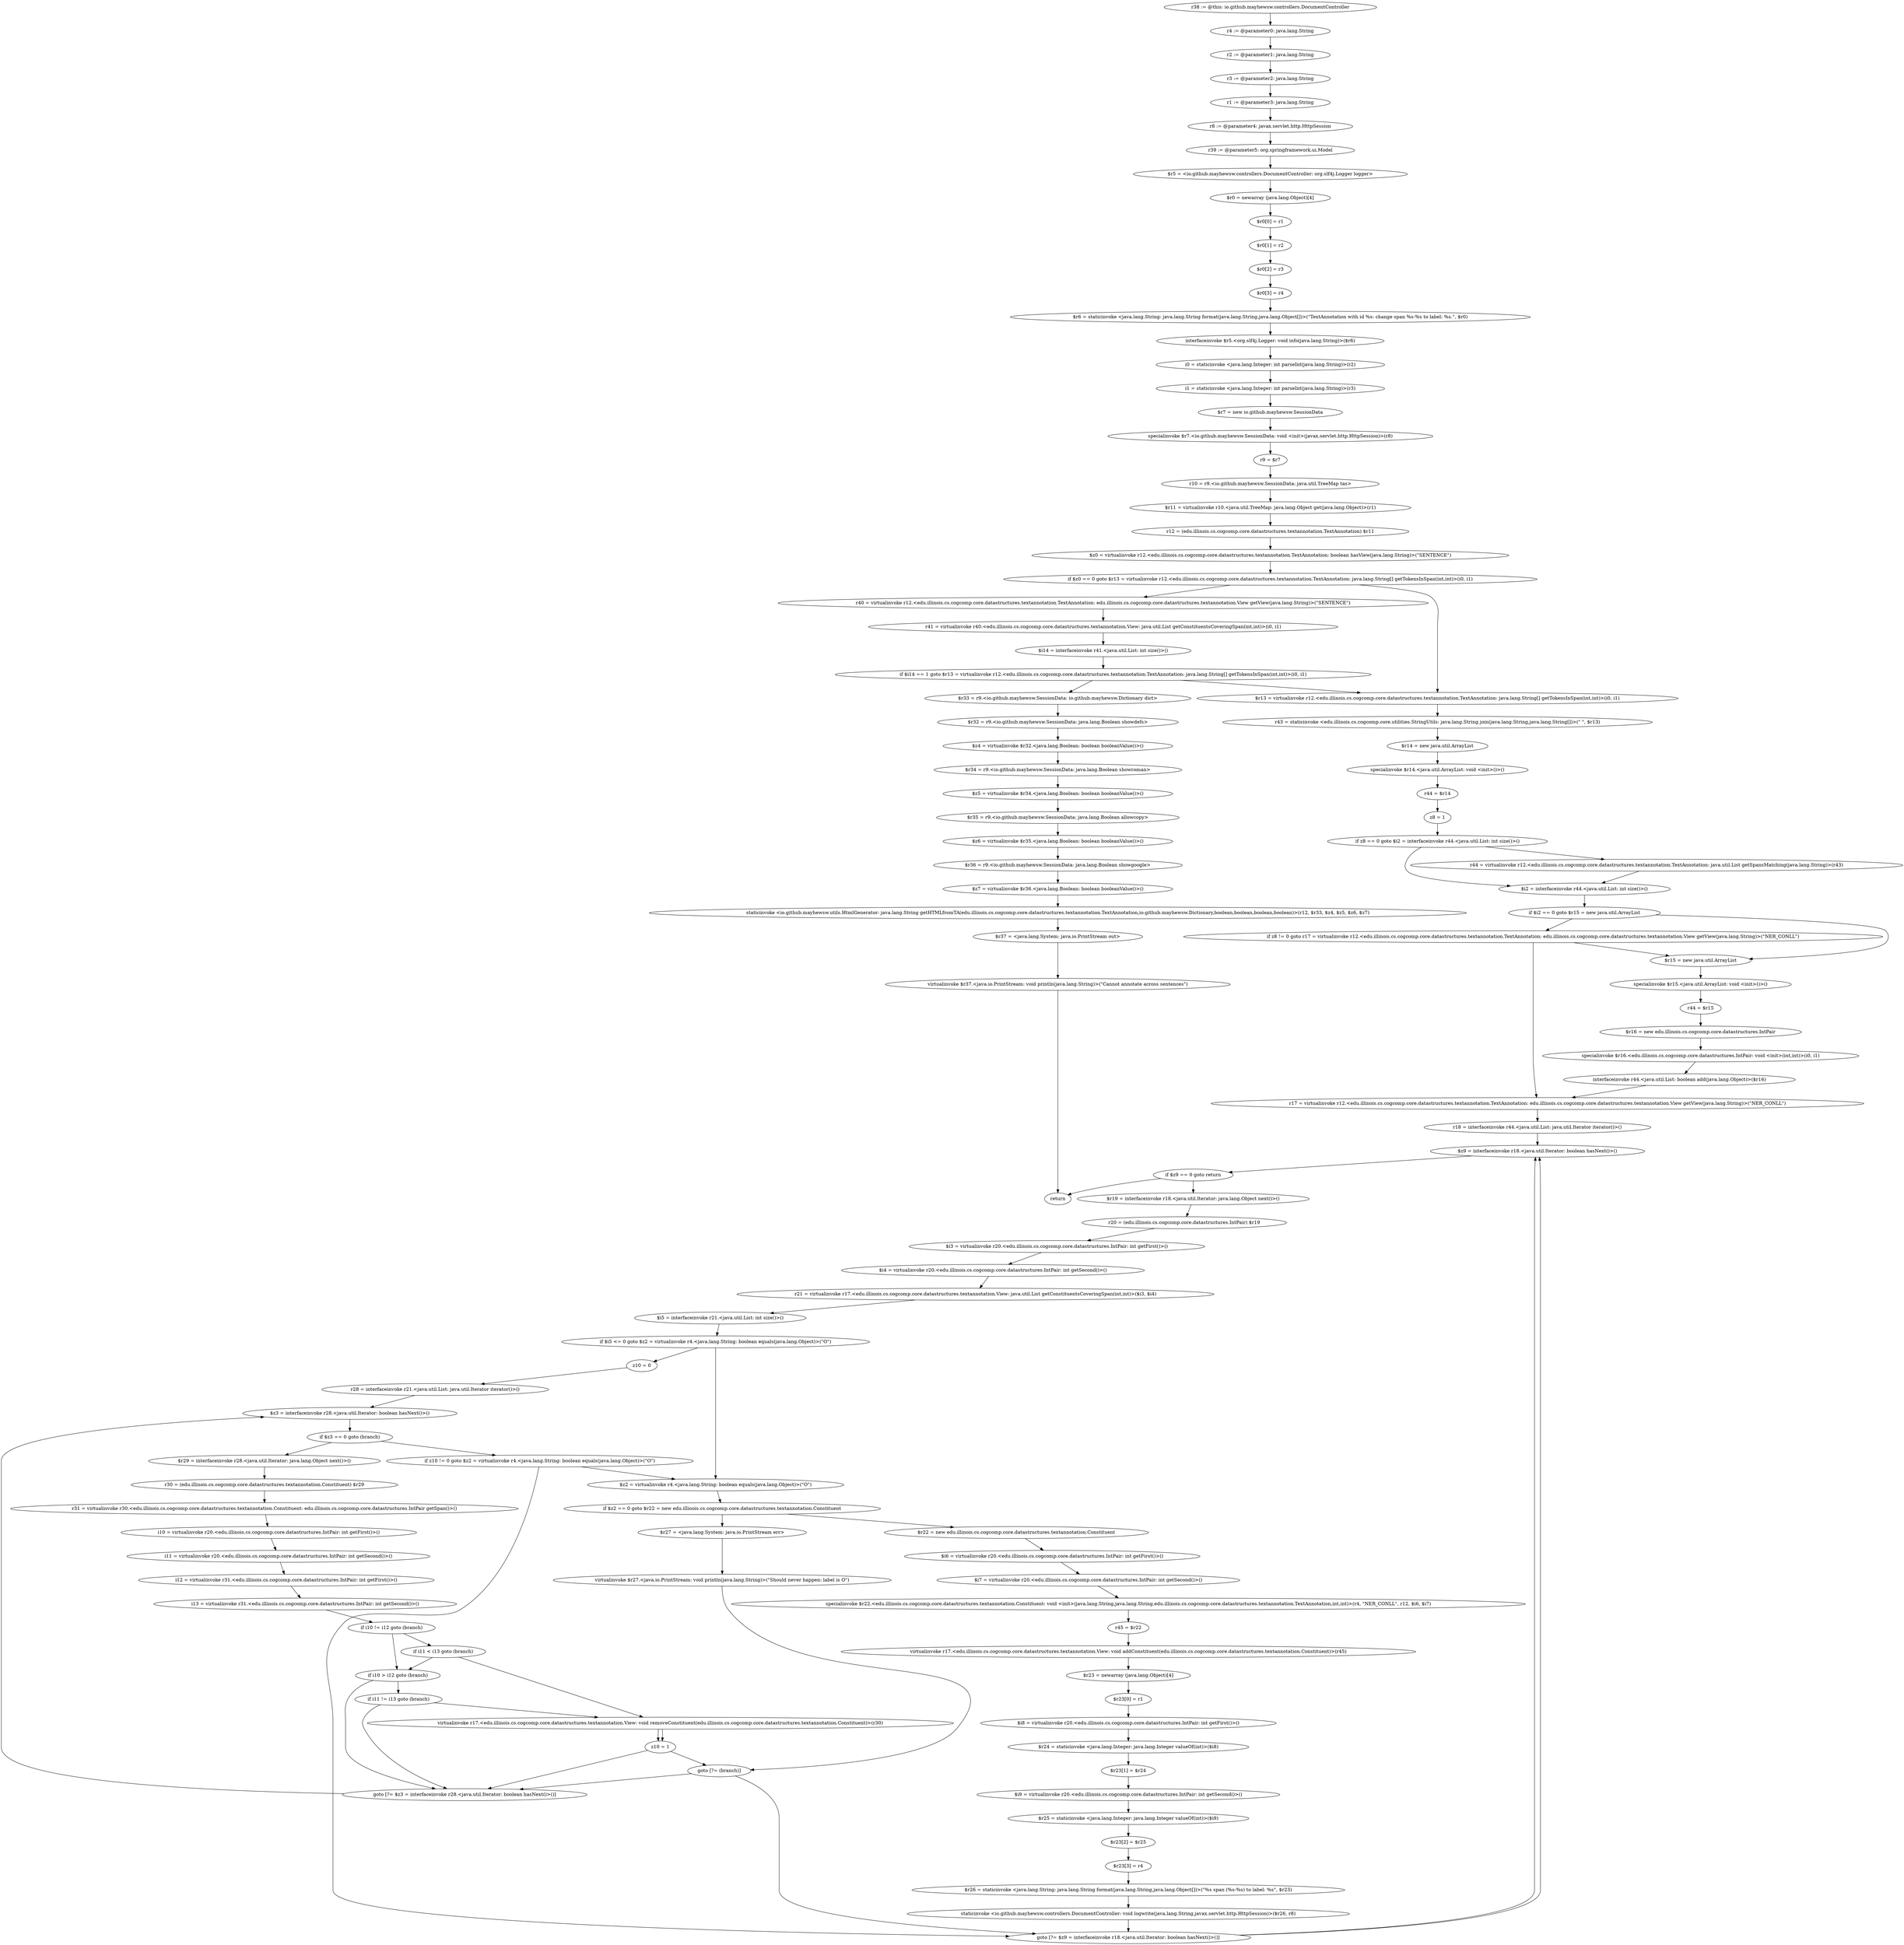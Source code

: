 digraph "unitGraph" {
    "r38 := @this: io.github.mayhewsw.controllers.DocumentController"
    "r4 := @parameter0: java.lang.String"
    "r2 := @parameter1: java.lang.String"
    "r3 := @parameter2: java.lang.String"
    "r1 := @parameter3: java.lang.String"
    "r8 := @parameter4: javax.servlet.http.HttpSession"
    "r39 := @parameter5: org.springframework.ui.Model"
    "$r5 = <io.github.mayhewsw.controllers.DocumentController: org.slf4j.Logger logger>"
    "$r0 = newarray (java.lang.Object)[4]"
    "$r0[0] = r1"
    "$r0[1] = r2"
    "$r0[2] = r3"
    "$r0[3] = r4"
    "$r6 = staticinvoke <java.lang.String: java.lang.String format(java.lang.String,java.lang.Object[])>(\"TextAnnotation with id %s: change span %s-%s to label: %s.\", $r0)"
    "interfaceinvoke $r5.<org.slf4j.Logger: void info(java.lang.String)>($r6)"
    "i0 = staticinvoke <java.lang.Integer: int parseInt(java.lang.String)>(r2)"
    "i1 = staticinvoke <java.lang.Integer: int parseInt(java.lang.String)>(r3)"
    "$r7 = new io.github.mayhewsw.SessionData"
    "specialinvoke $r7.<io.github.mayhewsw.SessionData: void <init>(javax.servlet.http.HttpSession)>(r8)"
    "r9 = $r7"
    "r10 = r9.<io.github.mayhewsw.SessionData: java.util.TreeMap tas>"
    "$r11 = virtualinvoke r10.<java.util.TreeMap: java.lang.Object get(java.lang.Object)>(r1)"
    "r12 = (edu.illinois.cs.cogcomp.core.datastructures.textannotation.TextAnnotation) $r11"
    "$z0 = virtualinvoke r12.<edu.illinois.cs.cogcomp.core.datastructures.textannotation.TextAnnotation: boolean hasView(java.lang.String)>(\"SENTENCE\")"
    "if $z0 == 0 goto $r13 = virtualinvoke r12.<edu.illinois.cs.cogcomp.core.datastructures.textannotation.TextAnnotation: java.lang.String[] getTokensInSpan(int,int)>(i0, i1)"
    "r40 = virtualinvoke r12.<edu.illinois.cs.cogcomp.core.datastructures.textannotation.TextAnnotation: edu.illinois.cs.cogcomp.core.datastructures.textannotation.View getView(java.lang.String)>(\"SENTENCE\")"
    "r41 = virtualinvoke r40.<edu.illinois.cs.cogcomp.core.datastructures.textannotation.View: java.util.List getConstituentsCoveringSpan(int,int)>(i0, i1)"
    "$i14 = interfaceinvoke r41.<java.util.List: int size()>()"
    "if $i14 == 1 goto $r13 = virtualinvoke r12.<edu.illinois.cs.cogcomp.core.datastructures.textannotation.TextAnnotation: java.lang.String[] getTokensInSpan(int,int)>(i0, i1)"
    "$r33 = r9.<io.github.mayhewsw.SessionData: io.github.mayhewsw.Dictionary dict>"
    "$r32 = r9.<io.github.mayhewsw.SessionData: java.lang.Boolean showdefs>"
    "$z4 = virtualinvoke $r32.<java.lang.Boolean: boolean booleanValue()>()"
    "$r34 = r9.<io.github.mayhewsw.SessionData: java.lang.Boolean showroman>"
    "$z5 = virtualinvoke $r34.<java.lang.Boolean: boolean booleanValue()>()"
    "$r35 = r9.<io.github.mayhewsw.SessionData: java.lang.Boolean allowcopy>"
    "$z6 = virtualinvoke $r35.<java.lang.Boolean: boolean booleanValue()>()"
    "$r36 = r9.<io.github.mayhewsw.SessionData: java.lang.Boolean showgoogle>"
    "$z7 = virtualinvoke $r36.<java.lang.Boolean: boolean booleanValue()>()"
    "staticinvoke <io.github.mayhewsw.utils.HtmlGenerator: java.lang.String getHTMLfromTA(edu.illinois.cs.cogcomp.core.datastructures.textannotation.TextAnnotation,io.github.mayhewsw.Dictionary,boolean,boolean,boolean,boolean)>(r12, $r33, $z4, $z5, $z6, $z7)"
    "$r37 = <java.lang.System: java.io.PrintStream out>"
    "virtualinvoke $r37.<java.io.PrintStream: void println(java.lang.String)>(\"Cannot annotate across sentences\")"
    "return"
    "$r13 = virtualinvoke r12.<edu.illinois.cs.cogcomp.core.datastructures.textannotation.TextAnnotation: java.lang.String[] getTokensInSpan(int,int)>(i0, i1)"
    "r43 = staticinvoke <edu.illinois.cs.cogcomp.core.utilities.StringUtils: java.lang.String join(java.lang.String,java.lang.String[])>(\" \", $r13)"
    "$r14 = new java.util.ArrayList"
    "specialinvoke $r14.<java.util.ArrayList: void <init>()>()"
    "r44 = $r14"
    "z8 = 1"
    "if z8 == 0 goto $i2 = interfaceinvoke r44.<java.util.List: int size()>()"
    "r44 = virtualinvoke r12.<edu.illinois.cs.cogcomp.core.datastructures.textannotation.TextAnnotation: java.util.List getSpansMatching(java.lang.String)>(r43)"
    "$i2 = interfaceinvoke r44.<java.util.List: int size()>()"
    "if $i2 == 0 goto $r15 = new java.util.ArrayList"
    "if z8 != 0 goto r17 = virtualinvoke r12.<edu.illinois.cs.cogcomp.core.datastructures.textannotation.TextAnnotation: edu.illinois.cs.cogcomp.core.datastructures.textannotation.View getView(java.lang.String)>(\"NER_CONLL\")"
    "$r15 = new java.util.ArrayList"
    "specialinvoke $r15.<java.util.ArrayList: void <init>()>()"
    "r44 = $r15"
    "$r16 = new edu.illinois.cs.cogcomp.core.datastructures.IntPair"
    "specialinvoke $r16.<edu.illinois.cs.cogcomp.core.datastructures.IntPair: void <init>(int,int)>(i0, i1)"
    "interfaceinvoke r44.<java.util.List: boolean add(java.lang.Object)>($r16)"
    "r17 = virtualinvoke r12.<edu.illinois.cs.cogcomp.core.datastructures.textannotation.TextAnnotation: edu.illinois.cs.cogcomp.core.datastructures.textannotation.View getView(java.lang.String)>(\"NER_CONLL\")"
    "r18 = interfaceinvoke r44.<java.util.List: java.util.Iterator iterator()>()"
    "$z9 = interfaceinvoke r18.<java.util.Iterator: boolean hasNext()>()"
    "if $z9 == 0 goto return"
    "$r19 = interfaceinvoke r18.<java.util.Iterator: java.lang.Object next()>()"
    "r20 = (edu.illinois.cs.cogcomp.core.datastructures.IntPair) $r19"
    "$i3 = virtualinvoke r20.<edu.illinois.cs.cogcomp.core.datastructures.IntPair: int getFirst()>()"
    "$i4 = virtualinvoke r20.<edu.illinois.cs.cogcomp.core.datastructures.IntPair: int getSecond()>()"
    "r21 = virtualinvoke r17.<edu.illinois.cs.cogcomp.core.datastructures.textannotation.View: java.util.List getConstituentsCoveringSpan(int,int)>($i3, $i4)"
    "$i5 = interfaceinvoke r21.<java.util.List: int size()>()"
    "if $i5 <= 0 goto $z2 = virtualinvoke r4.<java.lang.String: boolean equals(java.lang.Object)>(\"O\")"
    "z10 = 0"
    "r28 = interfaceinvoke r21.<java.util.List: java.util.Iterator iterator()>()"
    "$z3 = interfaceinvoke r28.<java.util.Iterator: boolean hasNext()>()"
    "if $z3 == 0 goto (branch)"
    "$r29 = interfaceinvoke r28.<java.util.Iterator: java.lang.Object next()>()"
    "r30 = (edu.illinois.cs.cogcomp.core.datastructures.textannotation.Constituent) $r29"
    "r31 = virtualinvoke r30.<edu.illinois.cs.cogcomp.core.datastructures.textannotation.Constituent: edu.illinois.cs.cogcomp.core.datastructures.IntPair getSpan()>()"
    "i10 = virtualinvoke r20.<edu.illinois.cs.cogcomp.core.datastructures.IntPair: int getFirst()>()"
    "i11 = virtualinvoke r20.<edu.illinois.cs.cogcomp.core.datastructures.IntPair: int getSecond()>()"
    "i12 = virtualinvoke r31.<edu.illinois.cs.cogcomp.core.datastructures.IntPair: int getFirst()>()"
    "i13 = virtualinvoke r31.<edu.illinois.cs.cogcomp.core.datastructures.IntPair: int getSecond()>()"
    "if i10 != i12 goto (branch)"
    "if i11 < i13 goto (branch)"
    "virtualinvoke r17.<edu.illinois.cs.cogcomp.core.datastructures.textannotation.View: void removeConstituent(edu.illinois.cs.cogcomp.core.datastructures.textannotation.Constituent)>(r30)"
    "z10 = 1"
    "goto [?= (branch)]"
    "if i10 > i12 goto (branch)"
    "if i11 != i13 goto (branch)"
    "goto [?= $z3 = interfaceinvoke r28.<java.util.Iterator: boolean hasNext()>()]"
    "if z10 != 0 goto $z2 = virtualinvoke r4.<java.lang.String: boolean equals(java.lang.Object)>(\"O\")"
    "goto [?= $z9 = interfaceinvoke r18.<java.util.Iterator: boolean hasNext()>()]"
    "$z2 = virtualinvoke r4.<java.lang.String: boolean equals(java.lang.Object)>(\"O\")"
    "if $z2 == 0 goto $r22 = new edu.illinois.cs.cogcomp.core.datastructures.textannotation.Constituent"
    "$r27 = <java.lang.System: java.io.PrintStream err>"
    "virtualinvoke $r27.<java.io.PrintStream: void println(java.lang.String)>(\"Should never happen: label is O\")"
    "$r22 = new edu.illinois.cs.cogcomp.core.datastructures.textannotation.Constituent"
    "$i6 = virtualinvoke r20.<edu.illinois.cs.cogcomp.core.datastructures.IntPair: int getFirst()>()"
    "$i7 = virtualinvoke r20.<edu.illinois.cs.cogcomp.core.datastructures.IntPair: int getSecond()>()"
    "specialinvoke $r22.<edu.illinois.cs.cogcomp.core.datastructures.textannotation.Constituent: void <init>(java.lang.String,java.lang.String,edu.illinois.cs.cogcomp.core.datastructures.textannotation.TextAnnotation,int,int)>(r4, \"NER_CONLL\", r12, $i6, $i7)"
    "r45 = $r22"
    "virtualinvoke r17.<edu.illinois.cs.cogcomp.core.datastructures.textannotation.View: void addConstituent(edu.illinois.cs.cogcomp.core.datastructures.textannotation.Constituent)>(r45)"
    "$r23 = newarray (java.lang.Object)[4]"
    "$r23[0] = r1"
    "$i8 = virtualinvoke r20.<edu.illinois.cs.cogcomp.core.datastructures.IntPair: int getFirst()>()"
    "$r24 = staticinvoke <java.lang.Integer: java.lang.Integer valueOf(int)>($i8)"
    "$r23[1] = $r24"
    "$i9 = virtualinvoke r20.<edu.illinois.cs.cogcomp.core.datastructures.IntPair: int getSecond()>()"
    "$r25 = staticinvoke <java.lang.Integer: java.lang.Integer valueOf(int)>($i9)"
    "$r23[2] = $r25"
    "$r23[3] = r4"
    "$r26 = staticinvoke <java.lang.String: java.lang.String format(java.lang.String,java.lang.Object[])>(\"%s span (%s-%s) to label: %s\", $r23)"
    "staticinvoke <io.github.mayhewsw.controllers.DocumentController: void logwrite(java.lang.String,javax.servlet.http.HttpSession)>($r26, r8)"
    "r38 := @this: io.github.mayhewsw.controllers.DocumentController"->"r4 := @parameter0: java.lang.String";
    "r4 := @parameter0: java.lang.String"->"r2 := @parameter1: java.lang.String";
    "r2 := @parameter1: java.lang.String"->"r3 := @parameter2: java.lang.String";
    "r3 := @parameter2: java.lang.String"->"r1 := @parameter3: java.lang.String";
    "r1 := @parameter3: java.lang.String"->"r8 := @parameter4: javax.servlet.http.HttpSession";
    "r8 := @parameter4: javax.servlet.http.HttpSession"->"r39 := @parameter5: org.springframework.ui.Model";
    "r39 := @parameter5: org.springframework.ui.Model"->"$r5 = <io.github.mayhewsw.controllers.DocumentController: org.slf4j.Logger logger>";
    "$r5 = <io.github.mayhewsw.controllers.DocumentController: org.slf4j.Logger logger>"->"$r0 = newarray (java.lang.Object)[4]";
    "$r0 = newarray (java.lang.Object)[4]"->"$r0[0] = r1";
    "$r0[0] = r1"->"$r0[1] = r2";
    "$r0[1] = r2"->"$r0[2] = r3";
    "$r0[2] = r3"->"$r0[3] = r4";
    "$r0[3] = r4"->"$r6 = staticinvoke <java.lang.String: java.lang.String format(java.lang.String,java.lang.Object[])>(\"TextAnnotation with id %s: change span %s-%s to label: %s.\", $r0)";
    "$r6 = staticinvoke <java.lang.String: java.lang.String format(java.lang.String,java.lang.Object[])>(\"TextAnnotation with id %s: change span %s-%s to label: %s.\", $r0)"->"interfaceinvoke $r5.<org.slf4j.Logger: void info(java.lang.String)>($r6)";
    "interfaceinvoke $r5.<org.slf4j.Logger: void info(java.lang.String)>($r6)"->"i0 = staticinvoke <java.lang.Integer: int parseInt(java.lang.String)>(r2)";
    "i0 = staticinvoke <java.lang.Integer: int parseInt(java.lang.String)>(r2)"->"i1 = staticinvoke <java.lang.Integer: int parseInt(java.lang.String)>(r3)";
    "i1 = staticinvoke <java.lang.Integer: int parseInt(java.lang.String)>(r3)"->"$r7 = new io.github.mayhewsw.SessionData";
    "$r7 = new io.github.mayhewsw.SessionData"->"specialinvoke $r7.<io.github.mayhewsw.SessionData: void <init>(javax.servlet.http.HttpSession)>(r8)";
    "specialinvoke $r7.<io.github.mayhewsw.SessionData: void <init>(javax.servlet.http.HttpSession)>(r8)"->"r9 = $r7";
    "r9 = $r7"->"r10 = r9.<io.github.mayhewsw.SessionData: java.util.TreeMap tas>";
    "r10 = r9.<io.github.mayhewsw.SessionData: java.util.TreeMap tas>"->"$r11 = virtualinvoke r10.<java.util.TreeMap: java.lang.Object get(java.lang.Object)>(r1)";
    "$r11 = virtualinvoke r10.<java.util.TreeMap: java.lang.Object get(java.lang.Object)>(r1)"->"r12 = (edu.illinois.cs.cogcomp.core.datastructures.textannotation.TextAnnotation) $r11";
    "r12 = (edu.illinois.cs.cogcomp.core.datastructures.textannotation.TextAnnotation) $r11"->"$z0 = virtualinvoke r12.<edu.illinois.cs.cogcomp.core.datastructures.textannotation.TextAnnotation: boolean hasView(java.lang.String)>(\"SENTENCE\")";
    "$z0 = virtualinvoke r12.<edu.illinois.cs.cogcomp.core.datastructures.textannotation.TextAnnotation: boolean hasView(java.lang.String)>(\"SENTENCE\")"->"if $z0 == 0 goto $r13 = virtualinvoke r12.<edu.illinois.cs.cogcomp.core.datastructures.textannotation.TextAnnotation: java.lang.String[] getTokensInSpan(int,int)>(i0, i1)";
    "if $z0 == 0 goto $r13 = virtualinvoke r12.<edu.illinois.cs.cogcomp.core.datastructures.textannotation.TextAnnotation: java.lang.String[] getTokensInSpan(int,int)>(i0, i1)"->"r40 = virtualinvoke r12.<edu.illinois.cs.cogcomp.core.datastructures.textannotation.TextAnnotation: edu.illinois.cs.cogcomp.core.datastructures.textannotation.View getView(java.lang.String)>(\"SENTENCE\")";
    "if $z0 == 0 goto $r13 = virtualinvoke r12.<edu.illinois.cs.cogcomp.core.datastructures.textannotation.TextAnnotation: java.lang.String[] getTokensInSpan(int,int)>(i0, i1)"->"$r13 = virtualinvoke r12.<edu.illinois.cs.cogcomp.core.datastructures.textannotation.TextAnnotation: java.lang.String[] getTokensInSpan(int,int)>(i0, i1)";
    "r40 = virtualinvoke r12.<edu.illinois.cs.cogcomp.core.datastructures.textannotation.TextAnnotation: edu.illinois.cs.cogcomp.core.datastructures.textannotation.View getView(java.lang.String)>(\"SENTENCE\")"->"r41 = virtualinvoke r40.<edu.illinois.cs.cogcomp.core.datastructures.textannotation.View: java.util.List getConstituentsCoveringSpan(int,int)>(i0, i1)";
    "r41 = virtualinvoke r40.<edu.illinois.cs.cogcomp.core.datastructures.textannotation.View: java.util.List getConstituentsCoveringSpan(int,int)>(i0, i1)"->"$i14 = interfaceinvoke r41.<java.util.List: int size()>()";
    "$i14 = interfaceinvoke r41.<java.util.List: int size()>()"->"if $i14 == 1 goto $r13 = virtualinvoke r12.<edu.illinois.cs.cogcomp.core.datastructures.textannotation.TextAnnotation: java.lang.String[] getTokensInSpan(int,int)>(i0, i1)";
    "if $i14 == 1 goto $r13 = virtualinvoke r12.<edu.illinois.cs.cogcomp.core.datastructures.textannotation.TextAnnotation: java.lang.String[] getTokensInSpan(int,int)>(i0, i1)"->"$r33 = r9.<io.github.mayhewsw.SessionData: io.github.mayhewsw.Dictionary dict>";
    "if $i14 == 1 goto $r13 = virtualinvoke r12.<edu.illinois.cs.cogcomp.core.datastructures.textannotation.TextAnnotation: java.lang.String[] getTokensInSpan(int,int)>(i0, i1)"->"$r13 = virtualinvoke r12.<edu.illinois.cs.cogcomp.core.datastructures.textannotation.TextAnnotation: java.lang.String[] getTokensInSpan(int,int)>(i0, i1)";
    "$r33 = r9.<io.github.mayhewsw.SessionData: io.github.mayhewsw.Dictionary dict>"->"$r32 = r9.<io.github.mayhewsw.SessionData: java.lang.Boolean showdefs>";
    "$r32 = r9.<io.github.mayhewsw.SessionData: java.lang.Boolean showdefs>"->"$z4 = virtualinvoke $r32.<java.lang.Boolean: boolean booleanValue()>()";
    "$z4 = virtualinvoke $r32.<java.lang.Boolean: boolean booleanValue()>()"->"$r34 = r9.<io.github.mayhewsw.SessionData: java.lang.Boolean showroman>";
    "$r34 = r9.<io.github.mayhewsw.SessionData: java.lang.Boolean showroman>"->"$z5 = virtualinvoke $r34.<java.lang.Boolean: boolean booleanValue()>()";
    "$z5 = virtualinvoke $r34.<java.lang.Boolean: boolean booleanValue()>()"->"$r35 = r9.<io.github.mayhewsw.SessionData: java.lang.Boolean allowcopy>";
    "$r35 = r9.<io.github.mayhewsw.SessionData: java.lang.Boolean allowcopy>"->"$z6 = virtualinvoke $r35.<java.lang.Boolean: boolean booleanValue()>()";
    "$z6 = virtualinvoke $r35.<java.lang.Boolean: boolean booleanValue()>()"->"$r36 = r9.<io.github.mayhewsw.SessionData: java.lang.Boolean showgoogle>";
    "$r36 = r9.<io.github.mayhewsw.SessionData: java.lang.Boolean showgoogle>"->"$z7 = virtualinvoke $r36.<java.lang.Boolean: boolean booleanValue()>()";
    "$z7 = virtualinvoke $r36.<java.lang.Boolean: boolean booleanValue()>()"->"staticinvoke <io.github.mayhewsw.utils.HtmlGenerator: java.lang.String getHTMLfromTA(edu.illinois.cs.cogcomp.core.datastructures.textannotation.TextAnnotation,io.github.mayhewsw.Dictionary,boolean,boolean,boolean,boolean)>(r12, $r33, $z4, $z5, $z6, $z7)";
    "staticinvoke <io.github.mayhewsw.utils.HtmlGenerator: java.lang.String getHTMLfromTA(edu.illinois.cs.cogcomp.core.datastructures.textannotation.TextAnnotation,io.github.mayhewsw.Dictionary,boolean,boolean,boolean,boolean)>(r12, $r33, $z4, $z5, $z6, $z7)"->"$r37 = <java.lang.System: java.io.PrintStream out>";
    "$r37 = <java.lang.System: java.io.PrintStream out>"->"virtualinvoke $r37.<java.io.PrintStream: void println(java.lang.String)>(\"Cannot annotate across sentences\")";
    "virtualinvoke $r37.<java.io.PrintStream: void println(java.lang.String)>(\"Cannot annotate across sentences\")"->"return";
    "$r13 = virtualinvoke r12.<edu.illinois.cs.cogcomp.core.datastructures.textannotation.TextAnnotation: java.lang.String[] getTokensInSpan(int,int)>(i0, i1)"->"r43 = staticinvoke <edu.illinois.cs.cogcomp.core.utilities.StringUtils: java.lang.String join(java.lang.String,java.lang.String[])>(\" \", $r13)";
    "r43 = staticinvoke <edu.illinois.cs.cogcomp.core.utilities.StringUtils: java.lang.String join(java.lang.String,java.lang.String[])>(\" \", $r13)"->"$r14 = new java.util.ArrayList";
    "$r14 = new java.util.ArrayList"->"specialinvoke $r14.<java.util.ArrayList: void <init>()>()";
    "specialinvoke $r14.<java.util.ArrayList: void <init>()>()"->"r44 = $r14";
    "r44 = $r14"->"z8 = 1";
    "z8 = 1"->"if z8 == 0 goto $i2 = interfaceinvoke r44.<java.util.List: int size()>()";
    "if z8 == 0 goto $i2 = interfaceinvoke r44.<java.util.List: int size()>()"->"r44 = virtualinvoke r12.<edu.illinois.cs.cogcomp.core.datastructures.textannotation.TextAnnotation: java.util.List getSpansMatching(java.lang.String)>(r43)";
    "if z8 == 0 goto $i2 = interfaceinvoke r44.<java.util.List: int size()>()"->"$i2 = interfaceinvoke r44.<java.util.List: int size()>()";
    "r44 = virtualinvoke r12.<edu.illinois.cs.cogcomp.core.datastructures.textannotation.TextAnnotation: java.util.List getSpansMatching(java.lang.String)>(r43)"->"$i2 = interfaceinvoke r44.<java.util.List: int size()>()";
    "$i2 = interfaceinvoke r44.<java.util.List: int size()>()"->"if $i2 == 0 goto $r15 = new java.util.ArrayList";
    "if $i2 == 0 goto $r15 = new java.util.ArrayList"->"if z8 != 0 goto r17 = virtualinvoke r12.<edu.illinois.cs.cogcomp.core.datastructures.textannotation.TextAnnotation: edu.illinois.cs.cogcomp.core.datastructures.textannotation.View getView(java.lang.String)>(\"NER_CONLL\")";
    "if $i2 == 0 goto $r15 = new java.util.ArrayList"->"$r15 = new java.util.ArrayList";
    "if z8 != 0 goto r17 = virtualinvoke r12.<edu.illinois.cs.cogcomp.core.datastructures.textannotation.TextAnnotation: edu.illinois.cs.cogcomp.core.datastructures.textannotation.View getView(java.lang.String)>(\"NER_CONLL\")"->"$r15 = new java.util.ArrayList";
    "if z8 != 0 goto r17 = virtualinvoke r12.<edu.illinois.cs.cogcomp.core.datastructures.textannotation.TextAnnotation: edu.illinois.cs.cogcomp.core.datastructures.textannotation.View getView(java.lang.String)>(\"NER_CONLL\")"->"r17 = virtualinvoke r12.<edu.illinois.cs.cogcomp.core.datastructures.textannotation.TextAnnotation: edu.illinois.cs.cogcomp.core.datastructures.textannotation.View getView(java.lang.String)>(\"NER_CONLL\")";
    "$r15 = new java.util.ArrayList"->"specialinvoke $r15.<java.util.ArrayList: void <init>()>()";
    "specialinvoke $r15.<java.util.ArrayList: void <init>()>()"->"r44 = $r15";
    "r44 = $r15"->"$r16 = new edu.illinois.cs.cogcomp.core.datastructures.IntPair";
    "$r16 = new edu.illinois.cs.cogcomp.core.datastructures.IntPair"->"specialinvoke $r16.<edu.illinois.cs.cogcomp.core.datastructures.IntPair: void <init>(int,int)>(i0, i1)";
    "specialinvoke $r16.<edu.illinois.cs.cogcomp.core.datastructures.IntPair: void <init>(int,int)>(i0, i1)"->"interfaceinvoke r44.<java.util.List: boolean add(java.lang.Object)>($r16)";
    "interfaceinvoke r44.<java.util.List: boolean add(java.lang.Object)>($r16)"->"r17 = virtualinvoke r12.<edu.illinois.cs.cogcomp.core.datastructures.textannotation.TextAnnotation: edu.illinois.cs.cogcomp.core.datastructures.textannotation.View getView(java.lang.String)>(\"NER_CONLL\")";
    "r17 = virtualinvoke r12.<edu.illinois.cs.cogcomp.core.datastructures.textannotation.TextAnnotation: edu.illinois.cs.cogcomp.core.datastructures.textannotation.View getView(java.lang.String)>(\"NER_CONLL\")"->"r18 = interfaceinvoke r44.<java.util.List: java.util.Iterator iterator()>()";
    "r18 = interfaceinvoke r44.<java.util.List: java.util.Iterator iterator()>()"->"$z9 = interfaceinvoke r18.<java.util.Iterator: boolean hasNext()>()";
    "$z9 = interfaceinvoke r18.<java.util.Iterator: boolean hasNext()>()"->"if $z9 == 0 goto return";
    "if $z9 == 0 goto return"->"$r19 = interfaceinvoke r18.<java.util.Iterator: java.lang.Object next()>()";
    "if $z9 == 0 goto return"->"return";
    "$r19 = interfaceinvoke r18.<java.util.Iterator: java.lang.Object next()>()"->"r20 = (edu.illinois.cs.cogcomp.core.datastructures.IntPair) $r19";
    "r20 = (edu.illinois.cs.cogcomp.core.datastructures.IntPair) $r19"->"$i3 = virtualinvoke r20.<edu.illinois.cs.cogcomp.core.datastructures.IntPair: int getFirst()>()";
    "$i3 = virtualinvoke r20.<edu.illinois.cs.cogcomp.core.datastructures.IntPair: int getFirst()>()"->"$i4 = virtualinvoke r20.<edu.illinois.cs.cogcomp.core.datastructures.IntPair: int getSecond()>()";
    "$i4 = virtualinvoke r20.<edu.illinois.cs.cogcomp.core.datastructures.IntPair: int getSecond()>()"->"r21 = virtualinvoke r17.<edu.illinois.cs.cogcomp.core.datastructures.textannotation.View: java.util.List getConstituentsCoveringSpan(int,int)>($i3, $i4)";
    "r21 = virtualinvoke r17.<edu.illinois.cs.cogcomp.core.datastructures.textannotation.View: java.util.List getConstituentsCoveringSpan(int,int)>($i3, $i4)"->"$i5 = interfaceinvoke r21.<java.util.List: int size()>()";
    "$i5 = interfaceinvoke r21.<java.util.List: int size()>()"->"if $i5 <= 0 goto $z2 = virtualinvoke r4.<java.lang.String: boolean equals(java.lang.Object)>(\"O\")";
    "if $i5 <= 0 goto $z2 = virtualinvoke r4.<java.lang.String: boolean equals(java.lang.Object)>(\"O\")"->"z10 = 0";
    "if $i5 <= 0 goto $z2 = virtualinvoke r4.<java.lang.String: boolean equals(java.lang.Object)>(\"O\")"->"$z2 = virtualinvoke r4.<java.lang.String: boolean equals(java.lang.Object)>(\"O\")";
    "z10 = 0"->"r28 = interfaceinvoke r21.<java.util.List: java.util.Iterator iterator()>()";
    "r28 = interfaceinvoke r21.<java.util.List: java.util.Iterator iterator()>()"->"$z3 = interfaceinvoke r28.<java.util.Iterator: boolean hasNext()>()";
    "$z3 = interfaceinvoke r28.<java.util.Iterator: boolean hasNext()>()"->"if $z3 == 0 goto (branch)";
    "if $z3 == 0 goto (branch)"->"$r29 = interfaceinvoke r28.<java.util.Iterator: java.lang.Object next()>()";
    "if $z3 == 0 goto (branch)"->"if z10 != 0 goto $z2 = virtualinvoke r4.<java.lang.String: boolean equals(java.lang.Object)>(\"O\")";
    "$r29 = interfaceinvoke r28.<java.util.Iterator: java.lang.Object next()>()"->"r30 = (edu.illinois.cs.cogcomp.core.datastructures.textannotation.Constituent) $r29";
    "r30 = (edu.illinois.cs.cogcomp.core.datastructures.textannotation.Constituent) $r29"->"r31 = virtualinvoke r30.<edu.illinois.cs.cogcomp.core.datastructures.textannotation.Constituent: edu.illinois.cs.cogcomp.core.datastructures.IntPair getSpan()>()";
    "r31 = virtualinvoke r30.<edu.illinois.cs.cogcomp.core.datastructures.textannotation.Constituent: edu.illinois.cs.cogcomp.core.datastructures.IntPair getSpan()>()"->"i10 = virtualinvoke r20.<edu.illinois.cs.cogcomp.core.datastructures.IntPair: int getFirst()>()";
    "i10 = virtualinvoke r20.<edu.illinois.cs.cogcomp.core.datastructures.IntPair: int getFirst()>()"->"i11 = virtualinvoke r20.<edu.illinois.cs.cogcomp.core.datastructures.IntPair: int getSecond()>()";
    "i11 = virtualinvoke r20.<edu.illinois.cs.cogcomp.core.datastructures.IntPair: int getSecond()>()"->"i12 = virtualinvoke r31.<edu.illinois.cs.cogcomp.core.datastructures.IntPair: int getFirst()>()";
    "i12 = virtualinvoke r31.<edu.illinois.cs.cogcomp.core.datastructures.IntPair: int getFirst()>()"->"i13 = virtualinvoke r31.<edu.illinois.cs.cogcomp.core.datastructures.IntPair: int getSecond()>()";
    "i13 = virtualinvoke r31.<edu.illinois.cs.cogcomp.core.datastructures.IntPair: int getSecond()>()"->"if i10 != i12 goto (branch)";
    "if i10 != i12 goto (branch)"->"if i11 < i13 goto (branch)";
    "if i10 != i12 goto (branch)"->"if i10 > i12 goto (branch)";
    "if i11 < i13 goto (branch)"->"virtualinvoke r17.<edu.illinois.cs.cogcomp.core.datastructures.textannotation.View: void removeConstituent(edu.illinois.cs.cogcomp.core.datastructures.textannotation.Constituent)>(r30)";
    "if i11 < i13 goto (branch)"->"if i10 > i12 goto (branch)";
    "virtualinvoke r17.<edu.illinois.cs.cogcomp.core.datastructures.textannotation.View: void removeConstituent(edu.illinois.cs.cogcomp.core.datastructures.textannotation.Constituent)>(r30)"->"z10 = 1";
    "z10 = 1"->"goto [?= (branch)]";
    "goto [?= (branch)]"->"goto [?= $z3 = interfaceinvoke r28.<java.util.Iterator: boolean hasNext()>()]";
    "if i10 > i12 goto (branch)"->"if i11 != i13 goto (branch)";
    "if i10 > i12 goto (branch)"->"goto [?= $z3 = interfaceinvoke r28.<java.util.Iterator: boolean hasNext()>()]";
    "if i11 != i13 goto (branch)"->"virtualinvoke r17.<edu.illinois.cs.cogcomp.core.datastructures.textannotation.View: void removeConstituent(edu.illinois.cs.cogcomp.core.datastructures.textannotation.Constituent)>(r30)";
    "if i11 != i13 goto (branch)"->"goto [?= $z3 = interfaceinvoke r28.<java.util.Iterator: boolean hasNext()>()]";
    "virtualinvoke r17.<edu.illinois.cs.cogcomp.core.datastructures.textannotation.View: void removeConstituent(edu.illinois.cs.cogcomp.core.datastructures.textannotation.Constituent)>(r30)"->"z10 = 1";
    "z10 = 1"->"goto [?= $z3 = interfaceinvoke r28.<java.util.Iterator: boolean hasNext()>()]";
    "goto [?= $z3 = interfaceinvoke r28.<java.util.Iterator: boolean hasNext()>()]"->"$z3 = interfaceinvoke r28.<java.util.Iterator: boolean hasNext()>()";
    "if z10 != 0 goto $z2 = virtualinvoke r4.<java.lang.String: boolean equals(java.lang.Object)>(\"O\")"->"goto [?= $z9 = interfaceinvoke r18.<java.util.Iterator: boolean hasNext()>()]";
    "if z10 != 0 goto $z2 = virtualinvoke r4.<java.lang.String: boolean equals(java.lang.Object)>(\"O\")"->"$z2 = virtualinvoke r4.<java.lang.String: boolean equals(java.lang.Object)>(\"O\")";
    "goto [?= $z9 = interfaceinvoke r18.<java.util.Iterator: boolean hasNext()>()]"->"$z9 = interfaceinvoke r18.<java.util.Iterator: boolean hasNext()>()";
    "$z2 = virtualinvoke r4.<java.lang.String: boolean equals(java.lang.Object)>(\"O\")"->"if $z2 == 0 goto $r22 = new edu.illinois.cs.cogcomp.core.datastructures.textannotation.Constituent";
    "if $z2 == 0 goto $r22 = new edu.illinois.cs.cogcomp.core.datastructures.textannotation.Constituent"->"$r27 = <java.lang.System: java.io.PrintStream err>";
    "if $z2 == 0 goto $r22 = new edu.illinois.cs.cogcomp.core.datastructures.textannotation.Constituent"->"$r22 = new edu.illinois.cs.cogcomp.core.datastructures.textannotation.Constituent";
    "$r27 = <java.lang.System: java.io.PrintStream err>"->"virtualinvoke $r27.<java.io.PrintStream: void println(java.lang.String)>(\"Should never happen: label is O\")";
    "virtualinvoke $r27.<java.io.PrintStream: void println(java.lang.String)>(\"Should never happen: label is O\")"->"goto [?= (branch)]";
    "goto [?= (branch)]"->"goto [?= $z9 = interfaceinvoke r18.<java.util.Iterator: boolean hasNext()>()]";
    "$r22 = new edu.illinois.cs.cogcomp.core.datastructures.textannotation.Constituent"->"$i6 = virtualinvoke r20.<edu.illinois.cs.cogcomp.core.datastructures.IntPair: int getFirst()>()";
    "$i6 = virtualinvoke r20.<edu.illinois.cs.cogcomp.core.datastructures.IntPair: int getFirst()>()"->"$i7 = virtualinvoke r20.<edu.illinois.cs.cogcomp.core.datastructures.IntPair: int getSecond()>()";
    "$i7 = virtualinvoke r20.<edu.illinois.cs.cogcomp.core.datastructures.IntPair: int getSecond()>()"->"specialinvoke $r22.<edu.illinois.cs.cogcomp.core.datastructures.textannotation.Constituent: void <init>(java.lang.String,java.lang.String,edu.illinois.cs.cogcomp.core.datastructures.textannotation.TextAnnotation,int,int)>(r4, \"NER_CONLL\", r12, $i6, $i7)";
    "specialinvoke $r22.<edu.illinois.cs.cogcomp.core.datastructures.textannotation.Constituent: void <init>(java.lang.String,java.lang.String,edu.illinois.cs.cogcomp.core.datastructures.textannotation.TextAnnotation,int,int)>(r4, \"NER_CONLL\", r12, $i6, $i7)"->"r45 = $r22";
    "r45 = $r22"->"virtualinvoke r17.<edu.illinois.cs.cogcomp.core.datastructures.textannotation.View: void addConstituent(edu.illinois.cs.cogcomp.core.datastructures.textannotation.Constituent)>(r45)";
    "virtualinvoke r17.<edu.illinois.cs.cogcomp.core.datastructures.textannotation.View: void addConstituent(edu.illinois.cs.cogcomp.core.datastructures.textannotation.Constituent)>(r45)"->"$r23 = newarray (java.lang.Object)[4]";
    "$r23 = newarray (java.lang.Object)[4]"->"$r23[0] = r1";
    "$r23[0] = r1"->"$i8 = virtualinvoke r20.<edu.illinois.cs.cogcomp.core.datastructures.IntPair: int getFirst()>()";
    "$i8 = virtualinvoke r20.<edu.illinois.cs.cogcomp.core.datastructures.IntPair: int getFirst()>()"->"$r24 = staticinvoke <java.lang.Integer: java.lang.Integer valueOf(int)>($i8)";
    "$r24 = staticinvoke <java.lang.Integer: java.lang.Integer valueOf(int)>($i8)"->"$r23[1] = $r24";
    "$r23[1] = $r24"->"$i9 = virtualinvoke r20.<edu.illinois.cs.cogcomp.core.datastructures.IntPair: int getSecond()>()";
    "$i9 = virtualinvoke r20.<edu.illinois.cs.cogcomp.core.datastructures.IntPair: int getSecond()>()"->"$r25 = staticinvoke <java.lang.Integer: java.lang.Integer valueOf(int)>($i9)";
    "$r25 = staticinvoke <java.lang.Integer: java.lang.Integer valueOf(int)>($i9)"->"$r23[2] = $r25";
    "$r23[2] = $r25"->"$r23[3] = r4";
    "$r23[3] = r4"->"$r26 = staticinvoke <java.lang.String: java.lang.String format(java.lang.String,java.lang.Object[])>(\"%s span (%s-%s) to label: %s\", $r23)";
    "$r26 = staticinvoke <java.lang.String: java.lang.String format(java.lang.String,java.lang.Object[])>(\"%s span (%s-%s) to label: %s\", $r23)"->"staticinvoke <io.github.mayhewsw.controllers.DocumentController: void logwrite(java.lang.String,javax.servlet.http.HttpSession)>($r26, r8)";
    "staticinvoke <io.github.mayhewsw.controllers.DocumentController: void logwrite(java.lang.String,javax.servlet.http.HttpSession)>($r26, r8)"->"goto [?= $z9 = interfaceinvoke r18.<java.util.Iterator: boolean hasNext()>()]";
    "goto [?= $z9 = interfaceinvoke r18.<java.util.Iterator: boolean hasNext()>()]"->"$z9 = interfaceinvoke r18.<java.util.Iterator: boolean hasNext()>()";
}
